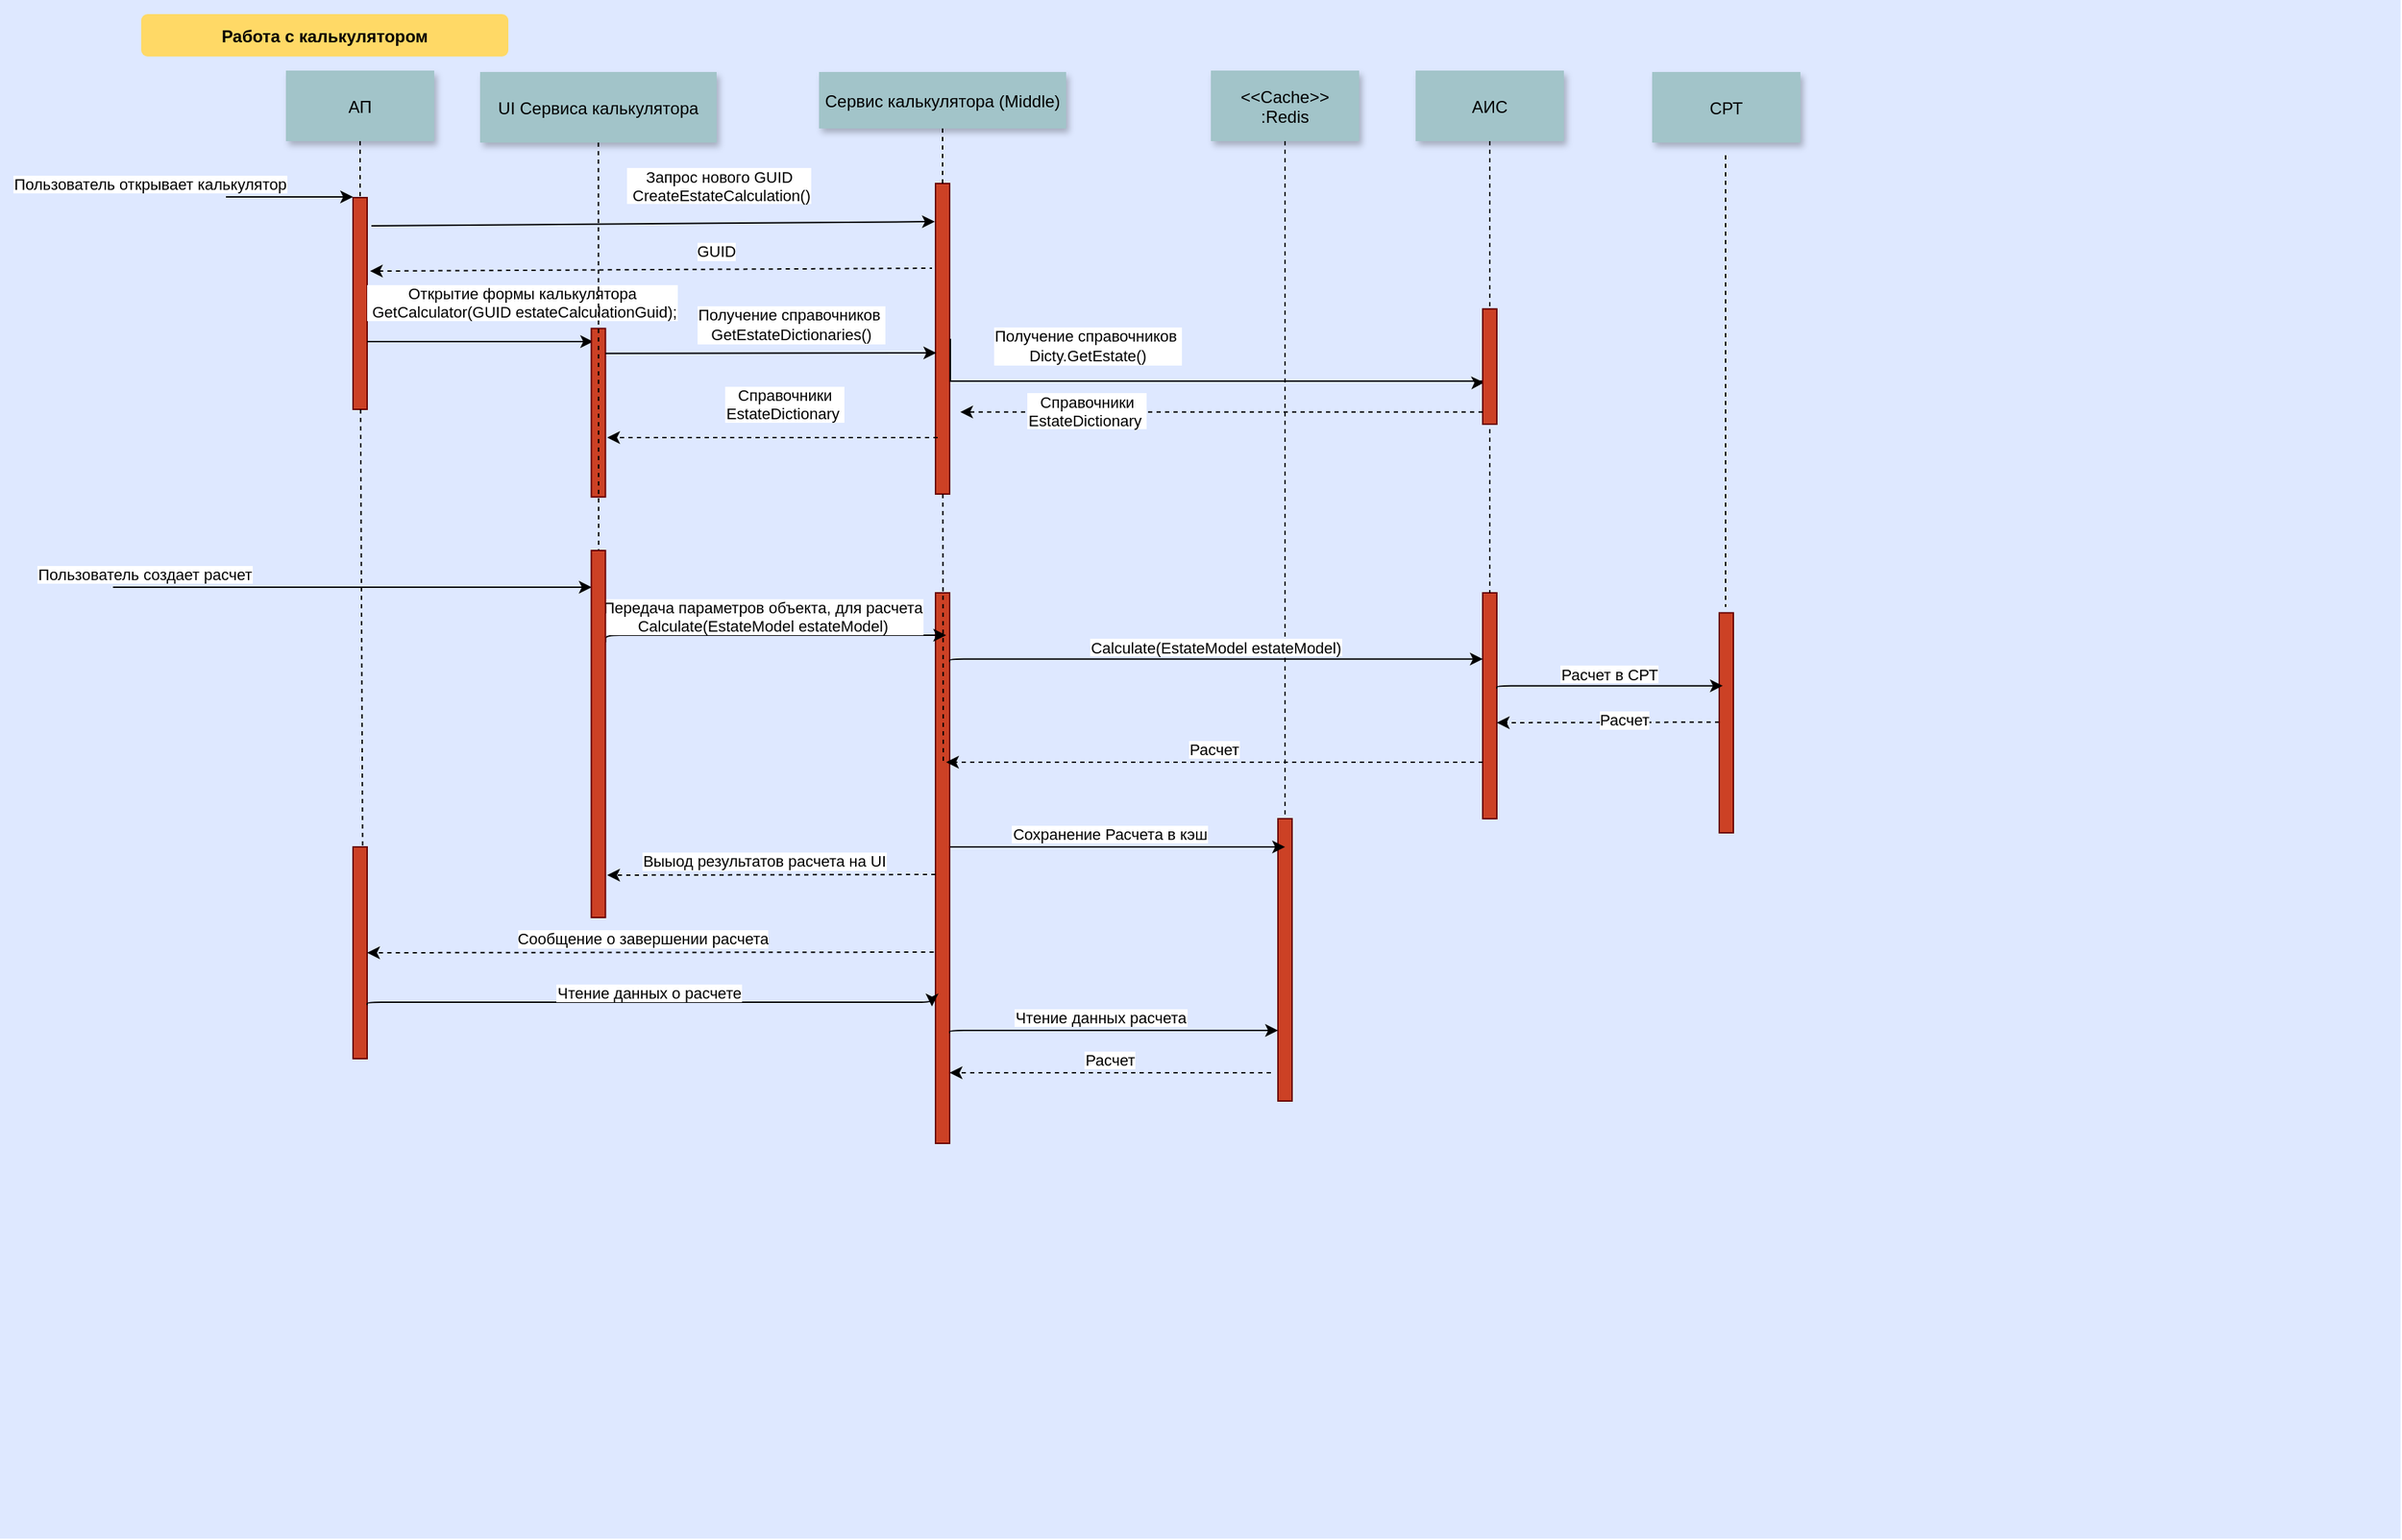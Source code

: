 <mxfile version="14.9.0" type="github">
  <diagram name="Page-1" id="9361dd3d-8414-5efd-6122-117bd74ce7a7">
    <mxGraphModel dx="1822" dy="882" grid="1" gridSize="10" guides="1" tooltips="1" connect="1" arrows="1" fold="1" page="0" pageScale="1.5" pageWidth="826" pageHeight="1169" background="none" math="0" shadow="0">
      <root>
        <mxCell id="0" />
        <mxCell id="1" parent="0" />
        <mxCell id="69" value="" style="fillColor=#DEE8FF;strokeColor=none" parent="1" vertex="1">
          <mxGeometry x="-50" y="10" width="1700" height="1090" as="geometry" />
        </mxCell>
        <mxCell id="2" value="" style="fillColor=#CC4125;strokeColor=#660000" parent="1" vertex="1">
          <mxGeometry x="200" y="150" width="10" height="150" as="geometry" />
        </mxCell>
        <mxCell id="3" value="Пользователь открывает калькулятор" style="edgeStyle=none;verticalLabelPosition=top;verticalAlign=bottom;labelPosition=left;align=right" parent="1" edge="1">
          <mxGeometry x="110" y="49.5" width="100" height="100" as="geometry">
            <mxPoint x="110" y="149.5" as="sourcePoint" />
            <mxPoint x="200" y="149.5" as="targetPoint" />
          </mxGeometry>
        </mxCell>
        <mxCell id="4" value="АП" style="shadow=1;fillColor=#A2C4C9;strokeColor=none" parent="1" vertex="1">
          <mxGeometry x="152.5" y="60" width="105" height="50" as="geometry" />
        </mxCell>
        <mxCell id="6" value="" style="fillColor=#CC4125;strokeColor=#660000" parent="1" vertex="1">
          <mxGeometry x="612.5" y="140" width="10" height="220" as="geometry" />
        </mxCell>
        <mxCell id="7" value="Сервис калькулятора (Middle)" style="shadow=1;fillColor=#A2C4C9;strokeColor=none" parent="1" vertex="1">
          <mxGeometry x="530" y="61" width="175" height="40" as="geometry" />
        </mxCell>
        <mxCell id="8" value="" style="edgeStyle=none;endArrow=none;dashed=1" parent="1" source="7" target="6" edge="1">
          <mxGeometry x="272.335" y="165" width="100" height="100" as="geometry">
            <mxPoint x="347.259" y="110" as="sourcePoint" />
            <mxPoint x="347.576" y="165" as="targetPoint" />
          </mxGeometry>
        </mxCell>
        <mxCell id="19" value="Открытие формы калькулятора&#xa; GetCalculator(GUID estateCalculationGuid);" style="edgeStyle=elbowEdgeStyle;elbow=vertical;verticalLabelPosition=top;verticalAlign=bottom;" parent="1" edge="1">
          <mxGeometry width="100" height="100" as="geometry">
            <mxPoint x="210" y="252" as="sourcePoint" />
            <mxPoint x="370" y="252" as="targetPoint" />
            <Array as="points">
              <mxPoint x="270" y="252" />
              <mxPoint x="490" y="252" />
            </Array>
            <mxPoint x="30" y="-12" as="offset" />
          </mxGeometry>
        </mxCell>
        <mxCell id="eK3PUiwqns1HFzDT2PhF-101" style="edgeStyle=orthogonalEdgeStyle;rounded=0;orthogonalLoop=1;jettySize=auto;html=1;entryX=0.1;entryY=0.638;entryDx=0;entryDy=0;entryPerimeter=0;" edge="1" parent="1" target="eK3PUiwqns1HFzDT2PhF-97">
          <mxGeometry relative="1" as="geometry">
            <mxPoint x="623" y="250" as="sourcePoint" />
            <Array as="points">
              <mxPoint x="623" y="280" />
              <mxPoint x="1000" y="280" />
            </Array>
          </mxGeometry>
        </mxCell>
        <mxCell id="eK3PUiwqns1HFzDT2PhF-102" value="Получение справочников&amp;nbsp;&lt;br&gt;Dicty.GetEstate()" style="edgeLabel;html=1;align=center;verticalAlign=middle;resizable=0;points=[];" vertex="1" connectable="0" parent="eK3PUiwqns1HFzDT2PhF-101">
          <mxGeometry x="0.16" y="-2" relative="1" as="geometry">
            <mxPoint x="-110" y="-27" as="offset" />
          </mxGeometry>
        </mxCell>
        <mxCell id="21" value="" style="fillColor=#CC4125;strokeColor=#660000" parent="1" vertex="1">
          <mxGeometry x="368.75" y="242.7" width="10" height="119.39" as="geometry" />
        </mxCell>
        <mxCell id="22" value="UI Сервиса калькулятора" style="shadow=1;fillColor=#A2C4C9;strokeColor=none" parent="1" vertex="1">
          <mxGeometry x="290" y="61" width="167.5" height="50" as="geometry" />
        </mxCell>
        <mxCell id="23" value="" style="edgeStyle=none;endArrow=none;dashed=1;" parent="1" source="22" edge="1">
          <mxGeometry x="614.488" y="175.0" width="100" height="100" as="geometry">
            <mxPoint x="674.653" y="110" as="sourcePoint" />
            <mxPoint x="374" y="550" as="targetPoint" />
          </mxGeometry>
        </mxCell>
        <mxCell id="24" value="&lt;&lt;Cache&gt;&gt;&#xa;:Redis" style="shadow=1;fillColor=#A2C4C9;strokeColor=none" parent="1" vertex="1">
          <mxGeometry x="807.5" y="60" width="105" height="50" as="geometry" />
        </mxCell>
        <mxCell id="25" value="" style="edgeStyle=none;endArrow=none;dashed=1" parent="1" source="24" target="26" edge="1">
          <mxGeometry x="727.335" y="165" width="100" height="100" as="geometry">
            <mxPoint x="802.259" y="110" as="sourcePoint" />
            <mxPoint x="802.576" y="165" as="targetPoint" />
          </mxGeometry>
        </mxCell>
        <mxCell id="26" value="" style="fillColor=#CC4125;strokeColor=#660000" parent="1" vertex="1">
          <mxGeometry x="855" y="590" width="10" height="200" as="geometry" />
        </mxCell>
        <mxCell id="30" value="АИС" style="shadow=1;fillColor=#A2C4C9;strokeColor=none" parent="1" vertex="1">
          <mxGeometry x="952.5" y="60" width="105" height="50" as="geometry" />
        </mxCell>
        <mxCell id="33" value="" style="edgeStyle=elbowEdgeStyle;elbow=horizontal;endArrow=none;dashed=1" parent="1" source="4" target="2" edge="1">
          <mxGeometry x="230.0" y="310" width="100" height="100" as="geometry">
            <mxPoint x="230.0" y="410" as="sourcePoint" />
            <mxPoint x="330" y="310" as="targetPoint" />
          </mxGeometry>
        </mxCell>
        <mxCell id="34" value="Сохранение Расчета в кэш" style="edgeStyle=elbowEdgeStyle;elbow=vertical;verticalLabelPosition=top;verticalAlign=bottom" parent="1" edge="1">
          <mxGeometry x="482.5" y="580.606" width="100" height="100" as="geometry">
            <mxPoint x="612.5" y="610.0" as="sourcePoint" />
            <mxPoint x="860" y="610" as="targetPoint" />
            <Array as="points" />
          </mxGeometry>
        </mxCell>
        <mxCell id="44" value="" style="edgeStyle=none;dashed=1;endArrow=none;entryX=0.75;entryY=1;entryDx=0;entryDy=0;" parent="1" source="2" target="eK3PUiwqns1HFzDT2PhF-133" edge="1">
          <mxGeometry x="50" y="300" width="100" height="100" as="geometry">
            <mxPoint x="50" y="400" as="sourcePoint" />
            <mxPoint x="205" y="470" as="targetPoint" />
          </mxGeometry>
        </mxCell>
        <mxCell id="48" value="" style="fillColor=#CC4125;strokeColor=#660000" parent="1" vertex="1">
          <mxGeometry x="612.5" y="430.01" width="10" height="389.99" as="geometry" />
        </mxCell>
        <mxCell id="49" value="" style="fillColor=#CC4125;strokeColor=#660000" parent="1" vertex="1">
          <mxGeometry x="1000" y="430" width="10" height="160" as="geometry" />
        </mxCell>
        <mxCell id="50" value="" style="edgeStyle=none;endArrow=none;dashed=1" parent="1" source="30" target="49" edge="1">
          <mxGeometry x="956.571" y="205" width="100" height="100" as="geometry">
            <mxPoint x="1031.736" y="150" as="sourcePoint" />
            <mxPoint x="1031.736" y="329.394" as="targetPoint" />
          </mxGeometry>
        </mxCell>
        <mxCell id="52" value="" style="edgeStyle=none;endArrow=none;dashed=1" parent="1" source="6" edge="1">
          <mxGeometry x="376.571" y="339.697" width="100" height="100" as="geometry">
            <mxPoint x="451.736" y="284.697" as="sourcePoint" />
            <mxPoint x="618" y="550" as="targetPoint" />
          </mxGeometry>
        </mxCell>
        <mxCell id="53" value="Передача параметров объекта, для расчета&#xa;Calculate(EstateModel estateModel)" style="edgeStyle=elbowEdgeStyle;elbow=vertical;verticalLabelPosition=top;verticalAlign=bottom;exitX=1;exitY=0.25;exitDx=0;exitDy=0;" parent="1" edge="1" source="eK3PUiwqns1HFzDT2PhF-111">
          <mxGeometry width="100" height="100" as="geometry">
            <mxPoint x="352.5" y="477.569" as="sourcePoint" />
            <mxPoint x="620" y="460" as="targetPoint" />
            <Array as="points">
              <mxPoint x="379" y="460" />
              <mxPoint x="380" y="440" />
            </Array>
            <mxPoint x="-9" as="offset" />
          </mxGeometry>
        </mxCell>
        <mxCell id="54" value="" style="edgeStyle=elbowEdgeStyle;elbow=vertical;dashed=1;verticalLabelPosition=bottom;verticalAlign=top" parent="1" edge="1">
          <mxGeometry x="697.5" y="528.928" width="100" height="100" as="geometry">
            <mxPoint x="1167.5" y="521.586" as="sourcePoint" />
            <mxPoint x="1010" y="521.92" as="targetPoint" />
            <Array as="points" />
          </mxGeometry>
        </mxCell>
        <mxCell id="eK3PUiwqns1HFzDT2PhF-130" value="Расчет" style="edgeLabel;html=1;align=center;verticalAlign=middle;resizable=0;points=[];" vertex="1" connectable="0" parent="54">
          <mxGeometry relative="1" as="geometry">
            <mxPoint x="11" y="-2" as="offset" />
          </mxGeometry>
        </mxCell>
        <mxCell id="67" value="" style="edgeStyle=elbowEdgeStyle;elbow=vertical;dashed=1;verticalLabelPosition=bottom;verticalAlign=top" parent="1" edge="1">
          <mxGeometry x="777.5" y="744.342" width="100" height="100" as="geometry">
            <mxPoint x="612.5" y="629.5" as="sourcePoint" />
            <mxPoint x="380" y="630" as="targetPoint" />
            <Array as="points" />
          </mxGeometry>
        </mxCell>
        <mxCell id="eK3PUiwqns1HFzDT2PhF-132" value="Выыод результатов расчета на UI" style="edgeLabel;html=1;align=center;verticalAlign=middle;resizable=0;points=[];" vertex="1" connectable="0" parent="67">
          <mxGeometry relative="1" as="geometry">
            <mxPoint x="-6" y="-10" as="offset" />
          </mxGeometry>
        </mxCell>
        <mxCell id="68" value="Расчет" style="edgeStyle=elbowEdgeStyle;elbow=vertical;dashed=1;verticalLabelPosition=bottom;verticalAlign=bottom;exitX=0;exitY=0.75;exitDx=0;exitDy=0;" parent="1" source="49" edge="1">
          <mxGeometry x="540" y="559.078" width="100" height="100" as="geometry">
            <mxPoint x="1137.5" y="610" as="sourcePoint" />
            <mxPoint x="620" y="550" as="targetPoint" />
            <Array as="points" />
          </mxGeometry>
        </mxCell>
        <mxCell id="71" value="Работа с калькулятором" style="rounded=1;fontStyle=1;fillColor=#FFD966;strokeColor=none" parent="1" vertex="1">
          <mxGeometry x="50" y="20" width="260" height="30" as="geometry" />
        </mxCell>
        <mxCell id="eK3PUiwqns1HFzDT2PhF-93" value="СРТ" style="shadow=1;fillColor=#A2C4C9;strokeColor=none" vertex="1" parent="1">
          <mxGeometry x="1120" y="61" width="105" height="50" as="geometry" />
        </mxCell>
        <mxCell id="eK3PUiwqns1HFzDT2PhF-97" value="" style="fillColor=#CC4125;strokeColor=#660000" vertex="1" parent="1">
          <mxGeometry x="1000" y="228.863" width="10" height="81.667" as="geometry" />
        </mxCell>
        <mxCell id="eK3PUiwqns1HFzDT2PhF-105" value="Справочники&#xa;EstateDictionary " style="edgeStyle=elbowEdgeStyle;elbow=vertical;dashed=1;verticalLabelPosition=bottom;verticalAlign=top;" edge="1" parent="1">
          <mxGeometry y="31.89" width="100" height="100" as="geometry">
            <mxPoint x="1000" y="301.89" as="sourcePoint" />
            <mxPoint x="630" y="301.89" as="targetPoint" />
            <Array as="points">
              <mxPoint x="810" y="301.89" />
            </Array>
            <mxPoint x="-95" y="-20" as="offset" />
          </mxGeometry>
        </mxCell>
        <mxCell id="eK3PUiwqns1HFzDT2PhF-107" value="Пользователь создает расчет" style="edgeStyle=none;verticalLabelPosition=top;verticalAlign=bottom;labelPosition=left;align=right;entryX=0.025;entryY=0.1;entryDx=0;entryDy=0;entryPerimeter=0;" edge="1" parent="1" target="eK3PUiwqns1HFzDT2PhF-111">
          <mxGeometry width="100" height="100" as="geometry">
            <mxPoint x="30" y="426" as="sourcePoint" />
            <mxPoint x="200" y="370" as="targetPoint" />
            <mxPoint x="-69" as="offset" />
          </mxGeometry>
        </mxCell>
        <mxCell id="eK3PUiwqns1HFzDT2PhF-111" value="" style="fillColor=#CC4125;strokeColor=#660000" vertex="1" parent="1">
          <mxGeometry x="368.75" y="400" width="10" height="260" as="geometry" />
        </mxCell>
        <mxCell id="eK3PUiwqns1HFzDT2PhF-116" value="Calculate(EstateModel estateModel)" style="edgeStyle=elbowEdgeStyle;elbow=vertical;verticalLabelPosition=top;verticalAlign=bottom;exitX=1.025;exitY=0.647;exitDx=0;exitDy=0;exitPerimeter=0;" edge="1" parent="1">
          <mxGeometry x="773.5" y="453.726" width="100" height="100" as="geometry">
            <mxPoint x="622.5" y="478.921" as="sourcePoint" />
            <mxPoint x="1000" y="477" as="targetPoint" />
            <Array as="points">
              <mxPoint x="673.5" y="476.92" />
              <mxPoint x="623.5" y="456.92" />
            </Array>
          </mxGeometry>
        </mxCell>
        <mxCell id="eK3PUiwqns1HFzDT2PhF-117" value="" style="edgeStyle=none;verticalLabelPosition=top;verticalAlign=bottom;endArrow=none;startArrow=classic;dashed=1;exitX=1.2;exitY=0.347;exitDx=0;exitDy=0;exitPerimeter=0;" edge="1" parent="1" source="2">
          <mxGeometry x="220" y="132.499" width="100" height="100" as="geometry">
            <mxPoint x="210" y="219.999" as="sourcePoint" />
            <mxPoint x="610" y="200" as="targetPoint" />
          </mxGeometry>
        </mxCell>
        <mxCell id="eK3PUiwqns1HFzDT2PhF-118" value="GUID" style="edgeLabel;html=1;align=center;verticalAlign=middle;resizable=0;points=[];" vertex="1" connectable="0" parent="eK3PUiwqns1HFzDT2PhF-117">
          <mxGeometry relative="1" as="geometry">
            <mxPoint x="46" y="-13" as="offset" />
          </mxGeometry>
        </mxCell>
        <mxCell id="eK3PUiwqns1HFzDT2PhF-119" value="Запрос нового GUID&#xa; CreateEstateCalculation()" style="edgeStyle=none;verticalLabelPosition=top;verticalAlign=bottom;exitX=1.3;exitY=0.133;exitDx=0;exitDy=0;exitPerimeter=0;" edge="1" parent="1" source="2">
          <mxGeometry width="100" height="100" as="geometry">
            <mxPoint x="213" y="169.95" as="sourcePoint" />
            <mxPoint x="612" y="167" as="targetPoint" />
            <mxPoint x="47" y="-11" as="offset" />
          </mxGeometry>
        </mxCell>
        <mxCell id="eK3PUiwqns1HFzDT2PhF-123" value="Справочники&#xa;EstateDictionary " style="edgeStyle=elbowEdgeStyle;elbow=vertical;dashed=1;verticalLabelPosition=bottom;verticalAlign=top;" edge="1" parent="1">
          <mxGeometry y="30" width="100" height="100" as="geometry">
            <mxPoint x="614" y="320" as="sourcePoint" />
            <mxPoint x="380" y="320" as="targetPoint" />
            <Array as="points">
              <mxPoint x="548.75" y="320" />
            </Array>
            <mxPoint x="9" y="-43" as="offset" />
          </mxGeometry>
        </mxCell>
        <mxCell id="eK3PUiwqns1HFzDT2PhF-124" style="edgeStyle=orthogonalEdgeStyle;rounded=0;orthogonalLoop=1;jettySize=auto;html=1;" edge="1" parent="1">
          <mxGeometry relative="1" as="geometry">
            <mxPoint x="378.75" y="260.41" as="sourcePoint" />
            <mxPoint x="613" y="260" as="targetPoint" />
            <Array as="points">
              <mxPoint x="613" y="260" />
            </Array>
          </mxGeometry>
        </mxCell>
        <mxCell id="eK3PUiwqns1HFzDT2PhF-125" value="Получение справочников&amp;nbsp;&lt;br&gt;GetEstateDictionaries()" style="edgeLabel;html=1;align=center;verticalAlign=middle;resizable=0;points=[];" vertex="1" connectable="0" parent="eK3PUiwqns1HFzDT2PhF-124">
          <mxGeometry x="0.16" y="-2" relative="1" as="geometry">
            <mxPoint x="-5" y="-22" as="offset" />
          </mxGeometry>
        </mxCell>
        <mxCell id="eK3PUiwqns1HFzDT2PhF-126" value="" style="edgeStyle=none;endArrow=none;dashed=1" edge="1" parent="1">
          <mxGeometry x="1123.571" y="215" width="100" height="100" as="geometry">
            <mxPoint x="1172" y="120" as="sourcePoint" />
            <mxPoint x="1172" y="440" as="targetPoint" />
          </mxGeometry>
        </mxCell>
        <mxCell id="eK3PUiwqns1HFzDT2PhF-127" value="" style="fillColor=#CC4125;strokeColor=#660000" vertex="1" parent="1">
          <mxGeometry x="1167.5" y="444.17" width="10" height="155.83" as="geometry" />
        </mxCell>
        <mxCell id="eK3PUiwqns1HFzDT2PhF-129" value="Расчет в СРТ" style="edgeStyle=elbowEdgeStyle;elbow=vertical;verticalLabelPosition=top;verticalAlign=bottom;exitX=1.025;exitY=0.647;exitDx=0;exitDy=0;exitPerimeter=0;" edge="1" parent="1">
          <mxGeometry x="1161" y="472.636" width="100" height="100" as="geometry">
            <mxPoint x="1010" y="497.831" as="sourcePoint" />
            <mxPoint x="1170" y="496" as="targetPoint" />
            <Array as="points">
              <mxPoint x="1061" y="495.83" />
              <mxPoint x="1011" y="475.83" />
            </Array>
          </mxGeometry>
        </mxCell>
        <mxCell id="eK3PUiwqns1HFzDT2PhF-133" value="" style="fillColor=#CC4125;strokeColor=#660000" vertex="1" parent="1">
          <mxGeometry x="200" y="610" width="10" height="150" as="geometry" />
        </mxCell>
        <mxCell id="eK3PUiwqns1HFzDT2PhF-134" value="" style="edgeStyle=elbowEdgeStyle;elbow=vertical;dashed=1;verticalLabelPosition=bottom;verticalAlign=top;entryX=1;entryY=0.5;entryDx=0;entryDy=0;" edge="1" parent="1" target="eK3PUiwqns1HFzDT2PhF-133">
          <mxGeometry x="776.25" y="799.342" width="100" height="100" as="geometry">
            <mxPoint x="611.25" y="684.5" as="sourcePoint" />
            <mxPoint x="378.75" y="685" as="targetPoint" />
            <Array as="points" />
          </mxGeometry>
        </mxCell>
        <mxCell id="eK3PUiwqns1HFzDT2PhF-135" value="Сообщение о завершении расчета" style="edgeLabel;html=1;align=center;verticalAlign=middle;resizable=0;points=[];" vertex="1" connectable="0" parent="eK3PUiwqns1HFzDT2PhF-134">
          <mxGeometry relative="1" as="geometry">
            <mxPoint x="-6" y="-10" as="offset" />
          </mxGeometry>
        </mxCell>
        <mxCell id="eK3PUiwqns1HFzDT2PhF-136" value="Чтение данных о расчете" style="edgeStyle=elbowEdgeStyle;elbow=vertical;verticalLabelPosition=top;verticalAlign=bottom;exitX=1.025;exitY=0.647;exitDx=0;exitDy=0;exitPerimeter=0;" edge="1" parent="1">
          <mxGeometry x="361" y="696.806" width="100" height="100" as="geometry">
            <mxPoint x="210" y="722.001" as="sourcePoint" />
            <mxPoint x="610" y="723" as="targetPoint" />
            <Array as="points">
              <mxPoint x="261" y="720" />
              <mxPoint x="211" y="700" />
            </Array>
          </mxGeometry>
        </mxCell>
        <mxCell id="eK3PUiwqns1HFzDT2PhF-137" value="Чтение данных расчета" style="edgeStyle=elbowEdgeStyle;elbow=vertical;verticalLabelPosition=top;verticalAlign=bottom;exitX=1.025;exitY=0.647;exitDx=0;exitDy=0;exitPerimeter=0;entryX=0;entryY=0.75;entryDx=0;entryDy=0;" edge="1" parent="1" target="26">
          <mxGeometry width="100" height="100" as="geometry">
            <mxPoint x="622.5" y="742.001" as="sourcePoint" />
            <mxPoint x="850" y="740" as="targetPoint" />
            <Array as="points">
              <mxPoint x="673.5" y="740" />
              <mxPoint x="623.5" y="720" />
            </Array>
            <mxPoint x="-9" y="-1" as="offset" />
          </mxGeometry>
        </mxCell>
        <mxCell id="eK3PUiwqns1HFzDT2PhF-138" value="Расчет" style="edgeStyle=elbowEdgeStyle;elbow=vertical;dashed=1;verticalLabelPosition=bottom;verticalAlign=bottom;" edge="1" parent="1">
          <mxGeometry x="542.5" y="779.078" width="100" height="100" as="geometry">
            <mxPoint x="850" y="770" as="sourcePoint" />
            <mxPoint x="622.5" y="770" as="targetPoint" />
            <Array as="points" />
          </mxGeometry>
        </mxCell>
      </root>
    </mxGraphModel>
  </diagram>
</mxfile>
